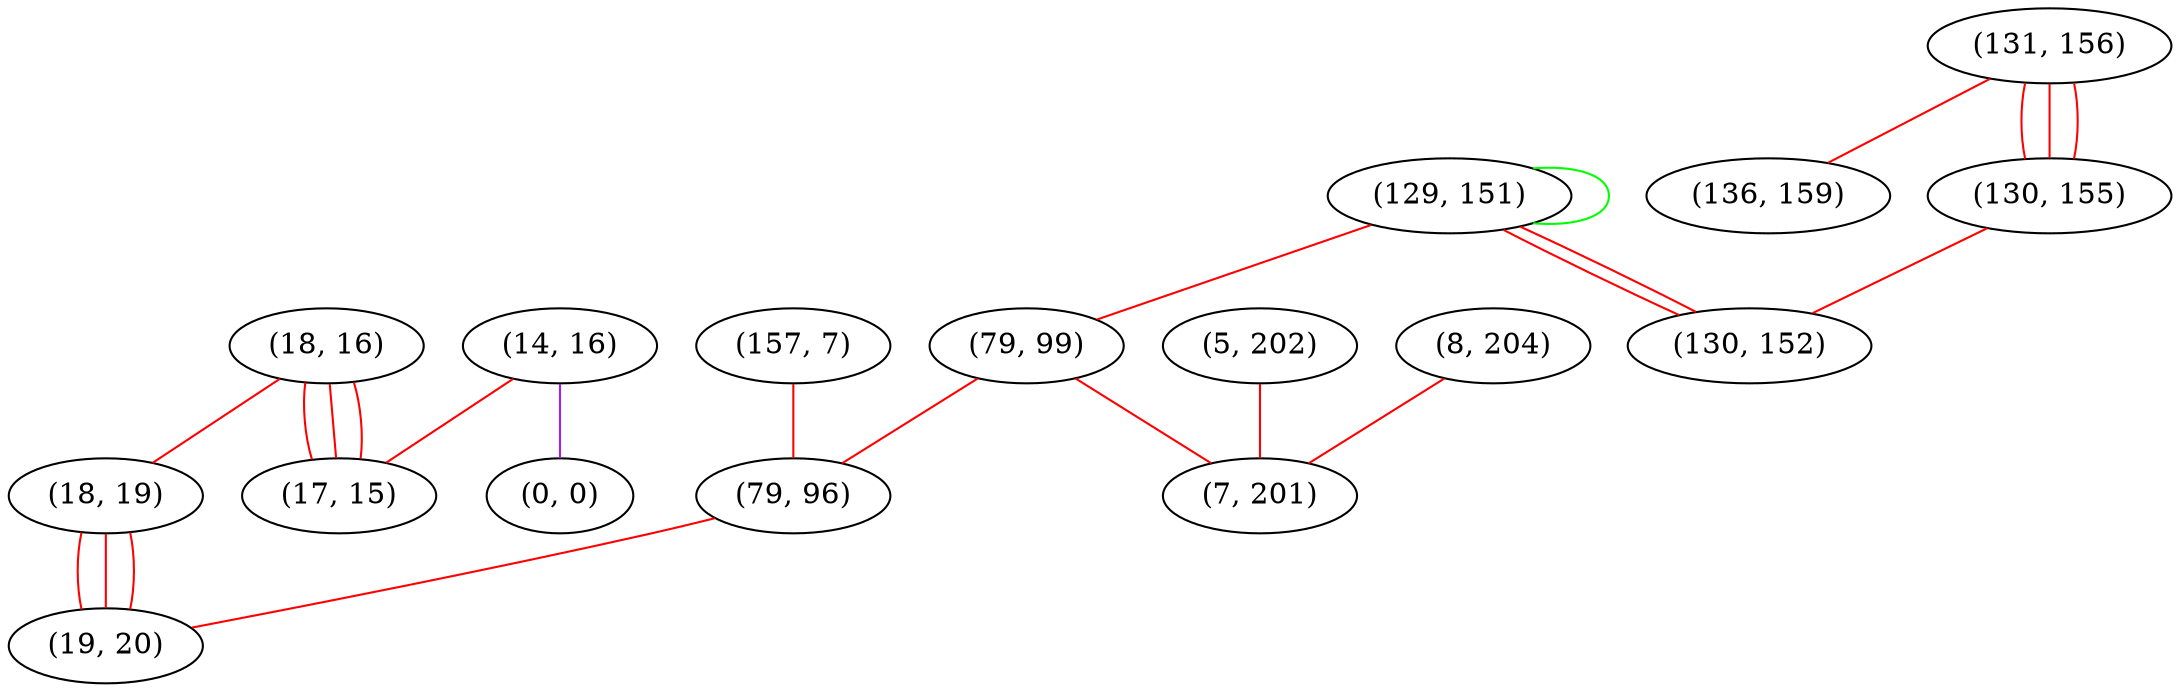 graph "" {
"(157, 7)";
"(5, 202)";
"(14, 16)";
"(129, 151)";
"(0, 0)";
"(79, 99)";
"(131, 156)";
"(8, 204)";
"(79, 96)";
"(136, 159)";
"(18, 16)";
"(130, 155)";
"(18, 19)";
"(130, 152)";
"(17, 15)";
"(19, 20)";
"(7, 201)";
"(157, 7)" -- "(79, 96)"  [color=red, key=0, weight=1];
"(5, 202)" -- "(7, 201)"  [color=red, key=0, weight=1];
"(14, 16)" -- "(0, 0)"  [color=purple, key=0, weight=4];
"(14, 16)" -- "(17, 15)"  [color=red, key=0, weight=1];
"(129, 151)" -- "(79, 99)"  [color=red, key=0, weight=1];
"(129, 151)" -- "(129, 151)"  [color=green, key=0, weight=2];
"(129, 151)" -- "(130, 152)"  [color=red, key=0, weight=1];
"(129, 151)" -- "(130, 152)"  [color=red, key=1, weight=1];
"(79, 99)" -- "(79, 96)"  [color=red, key=0, weight=1];
"(79, 99)" -- "(7, 201)"  [color=red, key=0, weight=1];
"(131, 156)" -- "(130, 155)"  [color=red, key=0, weight=1];
"(131, 156)" -- "(130, 155)"  [color=red, key=1, weight=1];
"(131, 156)" -- "(130, 155)"  [color=red, key=2, weight=1];
"(131, 156)" -- "(136, 159)"  [color=red, key=0, weight=1];
"(8, 204)" -- "(7, 201)"  [color=red, key=0, weight=1];
"(79, 96)" -- "(19, 20)"  [color=red, key=0, weight=1];
"(18, 16)" -- "(18, 19)"  [color=red, key=0, weight=1];
"(18, 16)" -- "(17, 15)"  [color=red, key=0, weight=1];
"(18, 16)" -- "(17, 15)"  [color=red, key=1, weight=1];
"(18, 16)" -- "(17, 15)"  [color=red, key=2, weight=1];
"(130, 155)" -- "(130, 152)"  [color=red, key=0, weight=1];
"(18, 19)" -- "(19, 20)"  [color=red, key=0, weight=1];
"(18, 19)" -- "(19, 20)"  [color=red, key=1, weight=1];
"(18, 19)" -- "(19, 20)"  [color=red, key=2, weight=1];
}
